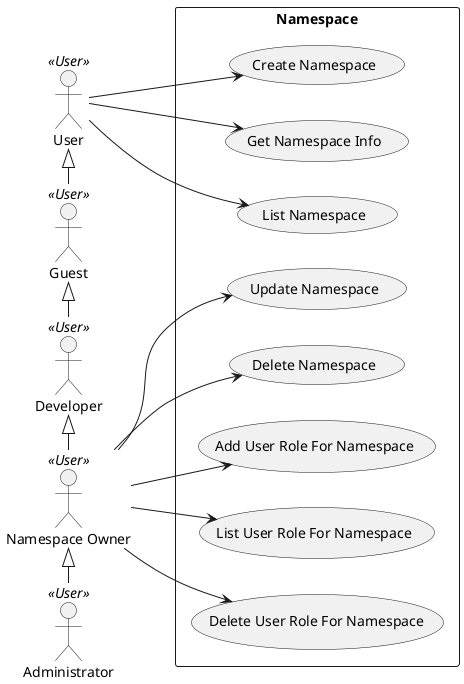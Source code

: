 @startuml

left to right direction

actor "User" <<User>> as User
actor "Administrator" <<User>> as Admin
actor "Developer" <<User>> as Dev
actor "Namespace Owner" <<User>> as NSOwner
actor "Guest" <<User>> as Guest
' actor "Robot" <<Robot>> as Robot

User <|-right- Guest
Guest <|-right- Dev
Dev <|-right- NSOwner
NSOwner <|-right- Admin


' component "Designer" <<Application>> as CQD
' component "Runner" <<Application>> as CQR
' component "MailServer" <<Software System>> as CMB

' usecase (Create Namespace) as UC1
' usecase (Query Namespace) as UC2
' usecase (Exports updated quizzes) as UC3
' usecase (Sends updated quizzes to subscribers) as UC4
' usecase (Receives updated quizzes) as UC5
' usecase (Add updated quizzes) as UC6
' usecase (Passes quizzes) as UC7
' usecase (Checks quiz results) as UC8

rectangle Namespace {
	(Create Namespace) as Create
	(Get Namespace Info) as Get
	(List Namespace) as List
	(Update Namespace) as Update
	(Delete Namespace) as Delete
	(Add User Role For Namespace) as AddUserRoles
	(List User Role For Namespace) as ListUserRoles
	(Delete User Role For Namespace) as DeleteUserRoles

	User -> Create
    User -> Get
    User -> List

    NSOwner --> Update

    NSOwner --> Delete

    NSOwner --> AddUserRoles

    NSOwner --> ListUserRoles
 
    NSOwner --> DeleteUserRoles
}



' Rectangle {
'     (Create Namespace) <-- Namespace
'     (Update Namespace) <-- Namespace
'     (Delete Namespace) <-- Namespace
'     (Get Namespace) <-- Namespace
'     (List Namespace) <-- Namespace
' }

' ADEV -down-> UC1
' UC1 -left-> CQD
' UC1 -> CQR
' AEXPR -down-> UC2
' UC2 -down-> CQD
' UC3 -up-> CQD
' ADEVOP -up-> UC3
' ADEVOP -> UC4
' UC4 -right-> CMB
' ASUBSCR -down-> UC5
' UC5 -down-> CMB
' ASUBSCR -up-> UC6
' UC6 -up-> CQR
' UC7 -down-> CQR
' AWF -down-> UC7
' UC8 -left-> CQR
' ASUBSCR -up-> UC8

@enduml